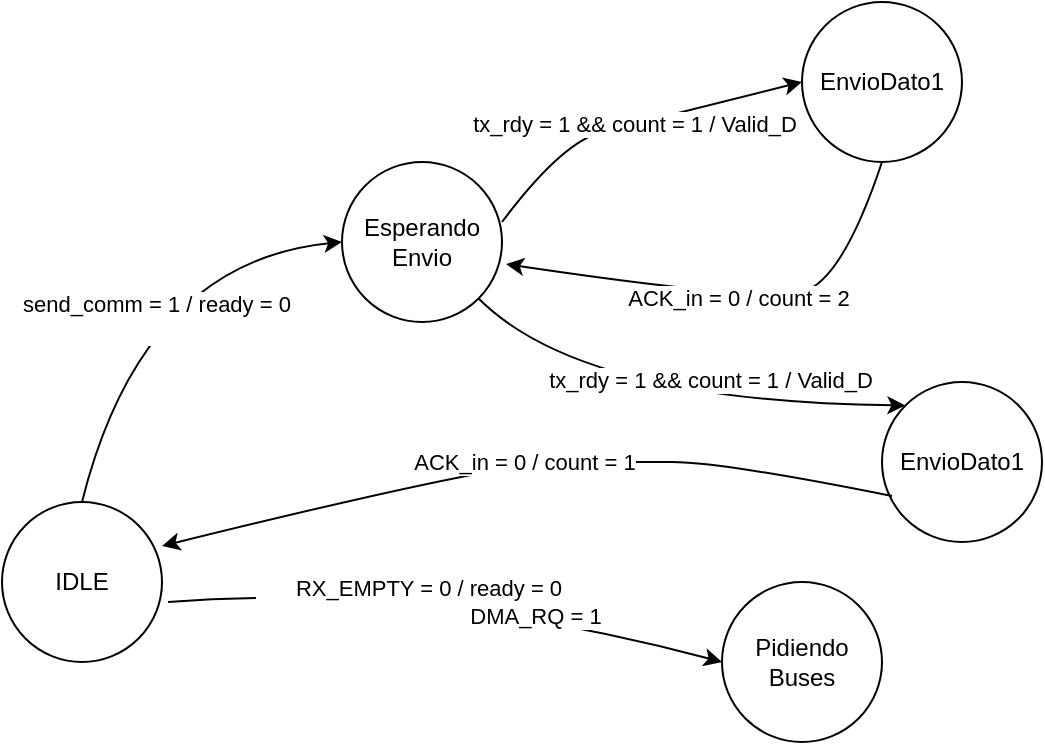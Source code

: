 <mxfile version="10.7.9" type="github"><diagram id="nrzUvOJ7Aug0YMKQdozJ" name="Page-1"><mxGraphModel dx="1394" dy="764" grid="1" gridSize="10" guides="1" tooltips="1" connect="1" arrows="1" fold="1" page="1" pageScale="1" pageWidth="827" pageHeight="1169" math="0" shadow="0"><root><mxCell id="0"/><mxCell id="1" parent="0"/><mxCell id="LKTqDCdjUWTYJeaEWBiw-1" value="IDLE" style="ellipse;whiteSpace=wrap;html=1;aspect=fixed;" vertex="1" parent="1"><mxGeometry x="40" y="270" width="80" height="80" as="geometry"/></mxCell><mxCell id="LKTqDCdjUWTYJeaEWBiw-2" value="Esperando Envio" style="ellipse;whiteSpace=wrap;html=1;aspect=fixed;" vertex="1" parent="1"><mxGeometry x="210" y="100" width="80" height="80" as="geometry"/></mxCell><mxCell id="LKTqDCdjUWTYJeaEWBiw-3" value="EnvioDato1" style="ellipse;whiteSpace=wrap;html=1;aspect=fixed;" vertex="1" parent="1"><mxGeometry x="440" y="20" width="80" height="80" as="geometry"/></mxCell><mxCell id="LKTqDCdjUWTYJeaEWBiw-6" value="send_comm = 1 / ready = 0&lt;br&gt;&lt;br&gt;" style="curved=1;endArrow=classic;html=1;entryX=0;entryY=0.5;entryDx=0;entryDy=0;exitX=0.5;exitY=0;exitDx=0;exitDy=0;" edge="1" parent="1" source="LKTqDCdjUWTYJeaEWBiw-1" target="LKTqDCdjUWTYJeaEWBiw-2"><mxGeometry x="-0.12" y="-13" width="50" height="50" relative="1" as="geometry"><mxPoint x="60" y="200" as="sourcePoint"/><mxPoint x="110" y="150" as="targetPoint"/><Array as="points"><mxPoint x="110" y="150"/></Array><mxPoint as="offset"/></mxGeometry></mxCell><mxCell id="LKTqDCdjUWTYJeaEWBiw-7" value="Pidiendo Buses" style="ellipse;whiteSpace=wrap;html=1;aspect=fixed;" vertex="1" parent="1"><mxGeometry x="400" y="310" width="80" height="80" as="geometry"/></mxCell><mxCell id="LKTqDCdjUWTYJeaEWBiw-8" value="RX_EMPTY = 0 / ready = 0&lt;br&gt;&amp;nbsp; &amp;nbsp; &amp;nbsp; &amp;nbsp; &amp;nbsp; &amp;nbsp; &amp;nbsp; &amp;nbsp; &amp;nbsp; &amp;nbsp; &amp;nbsp; &amp;nbsp; &amp;nbsp; &amp;nbsp; &amp;nbsp; &amp;nbsp; &amp;nbsp; &amp;nbsp;DMA_RQ = 1&lt;br&gt;" style="curved=1;endArrow=classic;html=1;entryX=0;entryY=0.5;entryDx=0;entryDy=0;exitX=1.038;exitY=0.625;exitDx=0;exitDy=0;exitPerimeter=0;" edge="1" parent="1" source="LKTqDCdjUWTYJeaEWBiw-1" target="LKTqDCdjUWTYJeaEWBiw-7"><mxGeometry x="-0.104" y="-10" width="50" height="50" relative="1" as="geometry"><mxPoint x="20" y="600" as="sourcePoint"/><mxPoint x="70" y="550" as="targetPoint"/><Array as="points"><mxPoint x="250" y="310"/></Array><mxPoint x="3" as="offset"/></mxGeometry></mxCell><mxCell id="LKTqDCdjUWTYJeaEWBiw-9" value="tx_rdy = 1 &amp;amp;&amp;amp; count = 1 / Valid_D" style="curved=1;endArrow=classic;html=1;entryX=0;entryY=0.5;entryDx=0;entryDy=0;exitX=1;exitY=0.375;exitDx=0;exitDy=0;exitPerimeter=0;" edge="1" parent="1" source="LKTqDCdjUWTYJeaEWBiw-2" target="LKTqDCdjUWTYJeaEWBiw-3"><mxGeometry width="50" height="50" relative="1" as="geometry"><mxPoint x="100" y="630" as="sourcePoint"/><mxPoint x="60" y="550" as="targetPoint"/><Array as="points"><mxPoint x="320" y="90"/><mxPoint x="360" y="80"/></Array></mxGeometry></mxCell><mxCell id="LKTqDCdjUWTYJeaEWBiw-10" value="ACK_in = 0 / count = 2" style="curved=1;endArrow=classic;html=1;entryX=1.025;entryY=0.638;entryDx=0;entryDy=0;entryPerimeter=0;exitX=0.5;exitY=1;exitDx=0;exitDy=0;" edge="1" parent="1" source="LKTqDCdjUWTYJeaEWBiw-3" target="LKTqDCdjUWTYJeaEWBiw-2"><mxGeometry width="50" height="50" relative="1" as="geometry"><mxPoint x="430" y="220" as="sourcePoint"/><mxPoint x="480" y="170" as="targetPoint"/><Array as="points"><mxPoint x="460" y="160"/><mxPoint x="420" y="170"/></Array></mxGeometry></mxCell><mxCell id="LKTqDCdjUWTYJeaEWBiw-12" value="EnvioDato1" style="ellipse;whiteSpace=wrap;html=1;aspect=fixed;" vertex="1" parent="1"><mxGeometry x="480" y="210" width="80" height="80" as="geometry"/></mxCell><mxCell id="LKTqDCdjUWTYJeaEWBiw-13" value="tx_rdy = 1 &amp;amp;&amp;amp; count = 1 / Valid_D" style="curved=1;endArrow=classic;html=1;entryX=0;entryY=0;entryDx=0;entryDy=0;exitX=1;exitY=1;exitDx=0;exitDy=0;" edge="1" parent="1" source="LKTqDCdjUWTYJeaEWBiw-2" target="LKTqDCdjUWTYJeaEWBiw-12"><mxGeometry x="0.169" y="12" width="50" height="50" relative="1" as="geometry"><mxPoint x="330" y="320" as="sourcePoint"/><mxPoint x="100" y="740" as="targetPoint"/><Array as="points"><mxPoint x="330" y="220"/></Array><mxPoint as="offset"/></mxGeometry></mxCell><mxCell id="LKTqDCdjUWTYJeaEWBiw-14" value="ACK_in = 0 / count = 1" style="curved=1;endArrow=classic;html=1;exitX=0.063;exitY=0.713;exitDx=0;exitDy=0;entryX=1;entryY=0.275;entryDx=0;entryDy=0;entryPerimeter=0;exitPerimeter=0;" edge="1" parent="1" source="LKTqDCdjUWTYJeaEWBiw-12" target="LKTqDCdjUWTYJeaEWBiw-1"><mxGeometry width="50" height="50" relative="1" as="geometry"><mxPoint x="470" y="410" as="sourcePoint"/><mxPoint x="280" y="190" as="targetPoint"/><Array as="points"><mxPoint x="400" y="250"/><mxPoint x="350" y="250"/><mxPoint x="290" y="250"/></Array></mxGeometry></mxCell></root></mxGraphModel></diagram></mxfile>